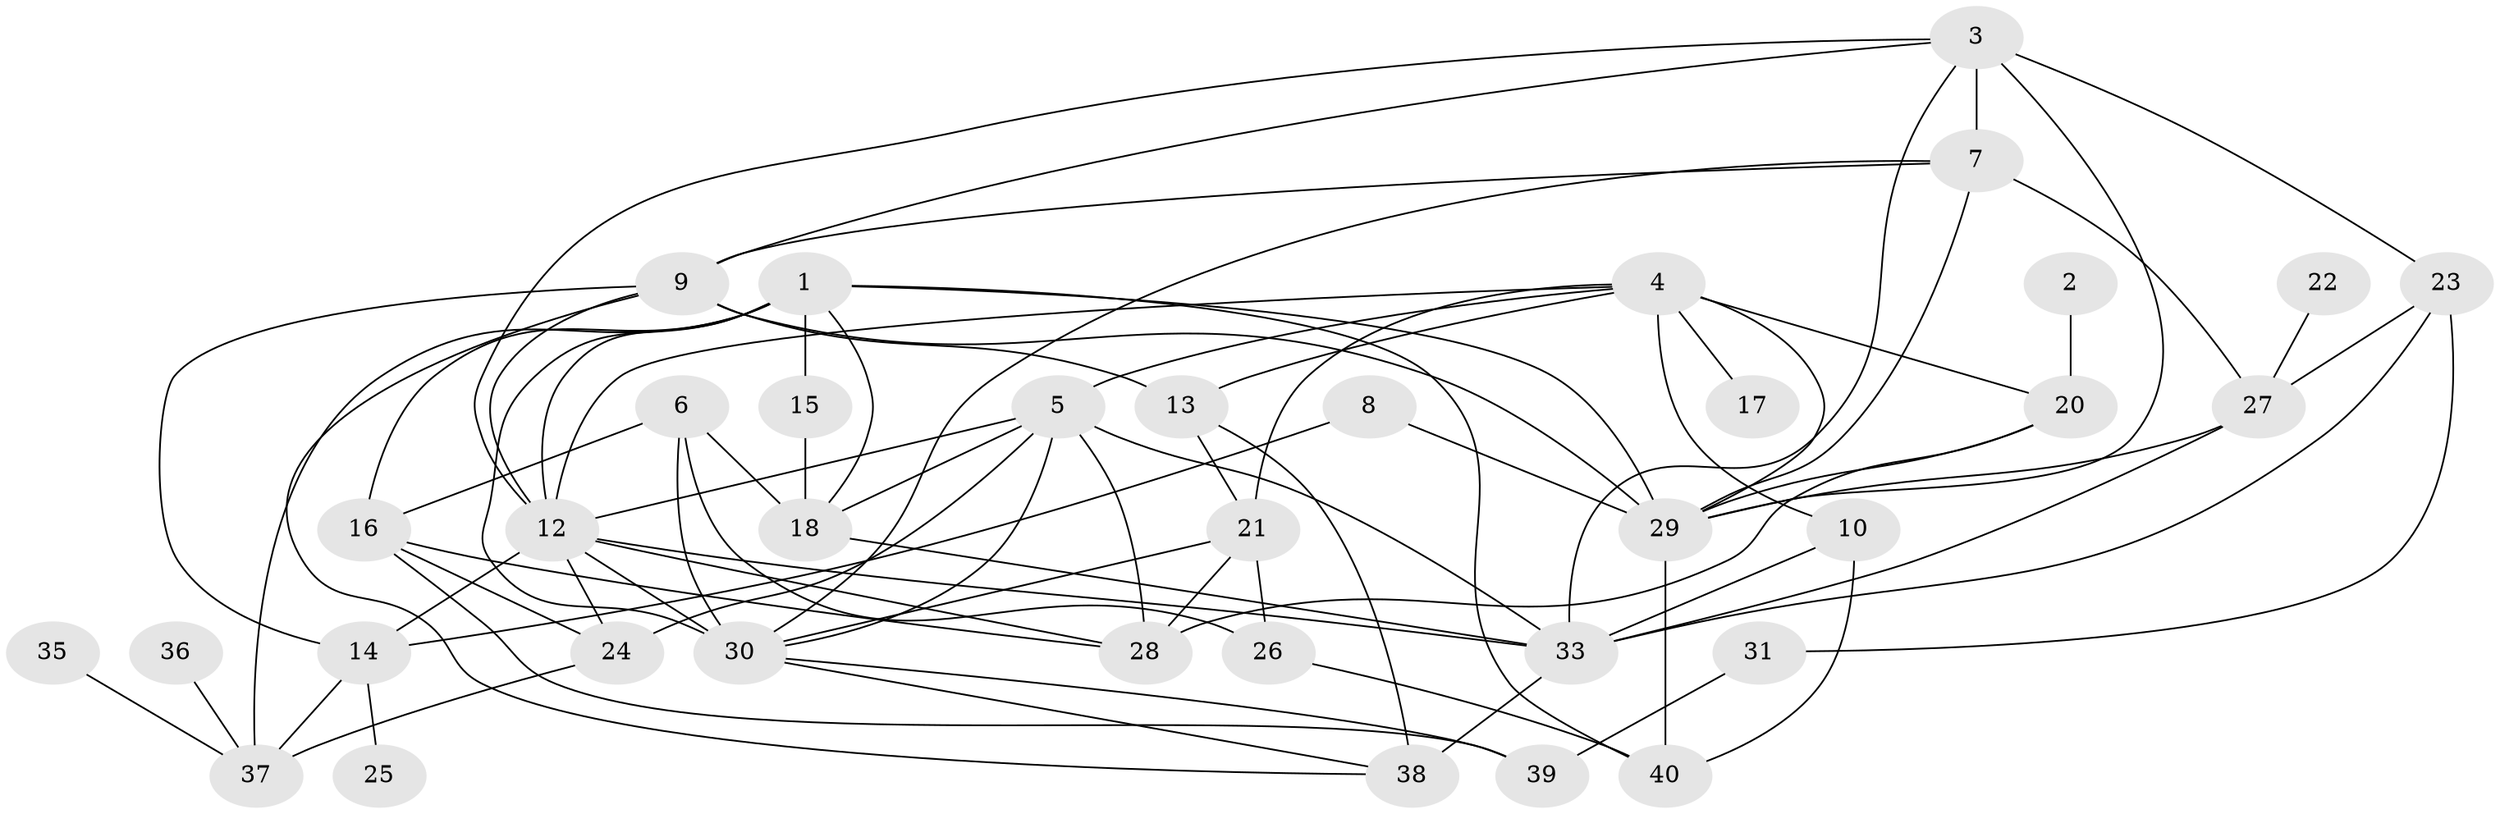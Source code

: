 // original degree distribution, {5: 0.13402061855670103, 1: 0.12371134020618557, 10: 0.010309278350515464, 2: 0.26804123711340205, 3: 0.1958762886597938, 7: 0.020618556701030927, 4: 0.12371134020618557, 0: 0.041237113402061855, 6: 0.08247422680412371}
// Generated by graph-tools (version 1.1) at 2025/48/03/04/25 22:48:22]
// undirected, 36 vertices, 80 edges
graph export_dot {
  node [color=gray90,style=filled];
  1;
  2;
  3;
  4;
  5;
  6;
  7;
  8;
  9;
  10;
  12;
  13;
  14;
  15;
  16;
  17;
  18;
  20;
  21;
  22;
  23;
  24;
  25;
  26;
  27;
  28;
  29;
  30;
  31;
  33;
  35;
  36;
  37;
  38;
  39;
  40;
  1 -- 12 [weight=1.0];
  1 -- 15 [weight=2.0];
  1 -- 16 [weight=1.0];
  1 -- 18 [weight=1.0];
  1 -- 29 [weight=1.0];
  1 -- 30 [weight=3.0];
  1 -- 37 [weight=1.0];
  1 -- 40 [weight=1.0];
  2 -- 20 [weight=1.0];
  3 -- 7 [weight=2.0];
  3 -- 9 [weight=1.0];
  3 -- 12 [weight=1.0];
  3 -- 23 [weight=2.0];
  3 -- 29 [weight=1.0];
  3 -- 33 [weight=1.0];
  4 -- 5 [weight=1.0];
  4 -- 10 [weight=2.0];
  4 -- 12 [weight=1.0];
  4 -- 13 [weight=1.0];
  4 -- 17 [weight=1.0];
  4 -- 20 [weight=1.0];
  4 -- 21 [weight=1.0];
  4 -- 29 [weight=1.0];
  5 -- 12 [weight=1.0];
  5 -- 18 [weight=1.0];
  5 -- 24 [weight=1.0];
  5 -- 28 [weight=1.0];
  5 -- 30 [weight=2.0];
  5 -- 33 [weight=1.0];
  6 -- 16 [weight=1.0];
  6 -- 18 [weight=1.0];
  6 -- 26 [weight=2.0];
  6 -- 30 [weight=2.0];
  7 -- 9 [weight=1.0];
  7 -- 27 [weight=2.0];
  7 -- 29 [weight=1.0];
  7 -- 30 [weight=1.0];
  8 -- 14 [weight=1.0];
  8 -- 29 [weight=1.0];
  9 -- 12 [weight=1.0];
  9 -- 13 [weight=1.0];
  9 -- 14 [weight=1.0];
  9 -- 29 [weight=3.0];
  9 -- 38 [weight=1.0];
  10 -- 33 [weight=1.0];
  10 -- 40 [weight=1.0];
  12 -- 14 [weight=3.0];
  12 -- 24 [weight=1.0];
  12 -- 28 [weight=1.0];
  12 -- 30 [weight=2.0];
  12 -- 33 [weight=1.0];
  13 -- 21 [weight=1.0];
  13 -- 38 [weight=2.0];
  14 -- 25 [weight=1.0];
  14 -- 37 [weight=1.0];
  15 -- 18 [weight=1.0];
  16 -- 24 [weight=1.0];
  16 -- 28 [weight=1.0];
  16 -- 39 [weight=1.0];
  18 -- 33 [weight=1.0];
  20 -- 28 [weight=1.0];
  20 -- 29 [weight=1.0];
  21 -- 26 [weight=1.0];
  21 -- 28 [weight=2.0];
  21 -- 30 [weight=1.0];
  22 -- 27 [weight=1.0];
  23 -- 27 [weight=1.0];
  23 -- 31 [weight=1.0];
  23 -- 33 [weight=2.0];
  24 -- 37 [weight=1.0];
  26 -- 40 [weight=1.0];
  27 -- 29 [weight=1.0];
  27 -- 33 [weight=1.0];
  29 -- 40 [weight=1.0];
  30 -- 38 [weight=1.0];
  30 -- 39 [weight=1.0];
  31 -- 39 [weight=3.0];
  33 -- 38 [weight=2.0];
  35 -- 37 [weight=1.0];
  36 -- 37 [weight=1.0];
}
